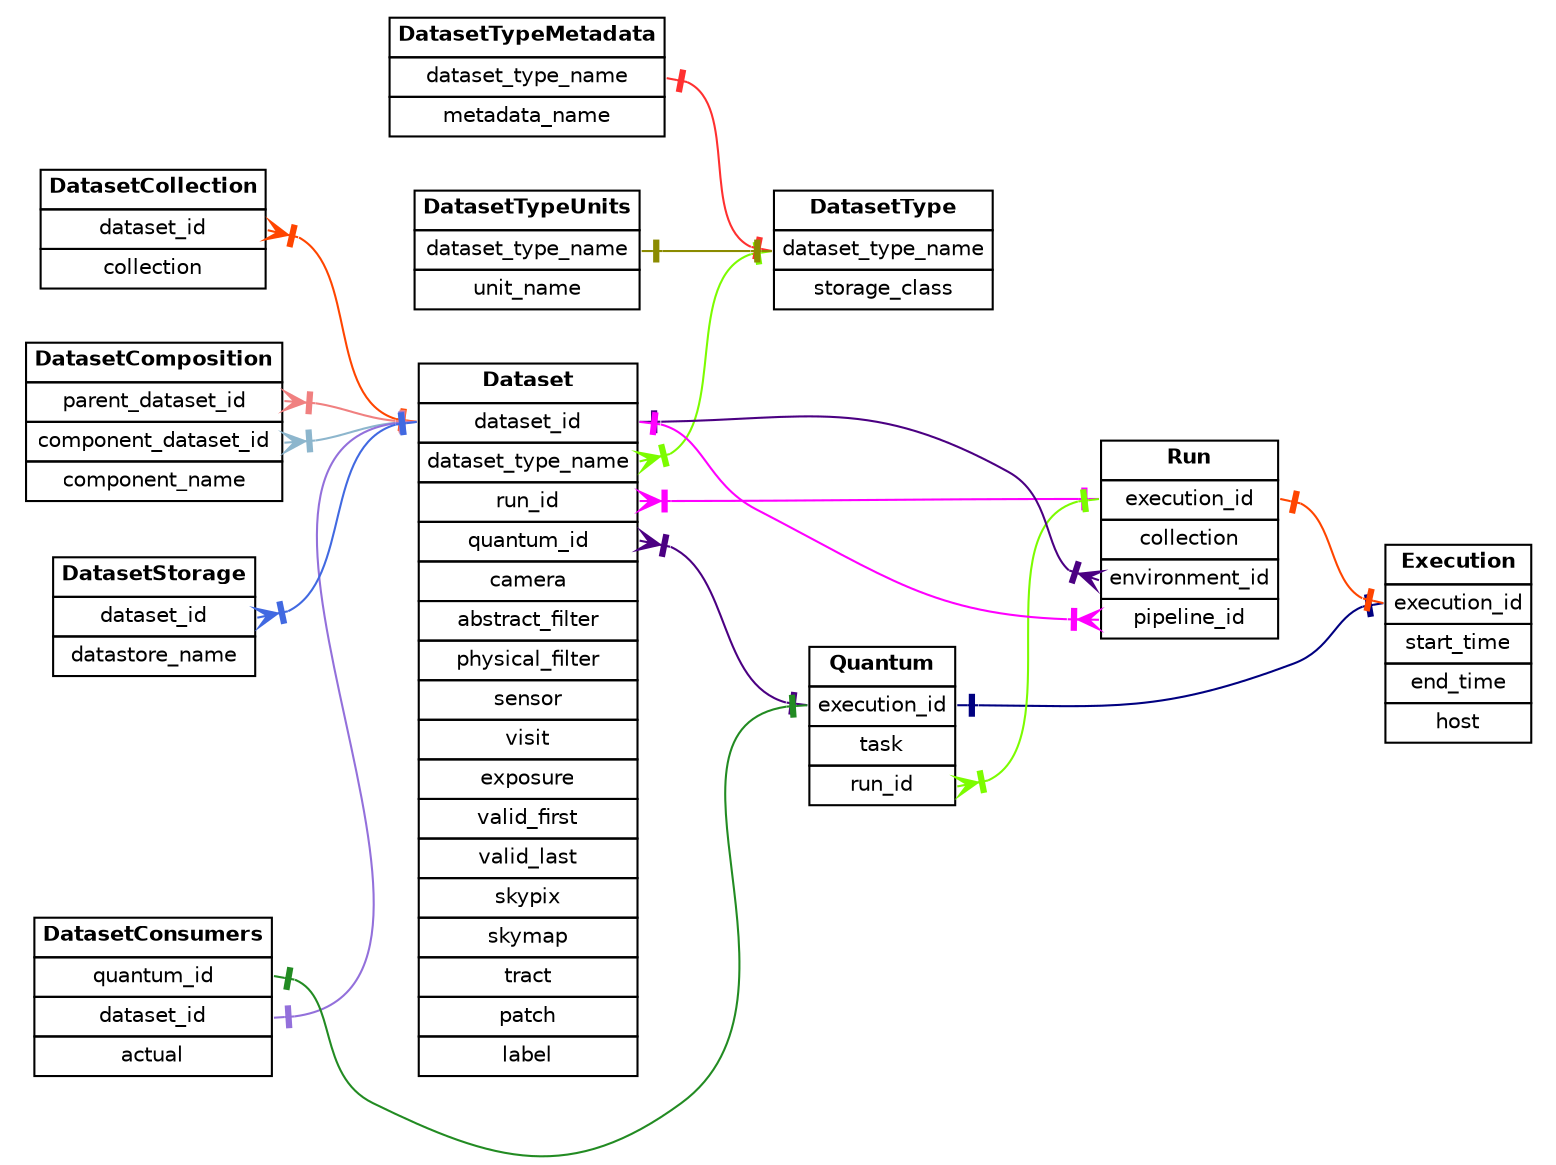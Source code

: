 digraph relationships
{
  node [shape=plaintext fontname=helvetica fontsize=10]
  edge [dir=both]
  rankdir=LR
  concentrate=false
  Dataset
  [label=<
    <table border="0" cellborder="1" cellpadding="3" cellspacing="0">
      <tr><td><b>Dataset</b></td></tr>
      <tr><td port="dataset_id">dataset_id</td></tr>
      <tr><td port="dataset_type_name">dataset_type_name</td></tr>
      <tr><td port="run_id">run_id</td></tr>
      <tr><td port="quantum_id">quantum_id</td></tr>
      <tr><td port="camera">camera</td></tr>
      <tr><td port="abstract_filter">abstract_filter</td></tr>
      <tr><td port="physical_filter">physical_filter</td></tr>
      <tr><td port="sensor">sensor</td></tr>
      <tr><td port="visit">visit</td></tr>
      <tr><td port="exposure">exposure</td></tr>
      <tr><td port="valid_first">valid_first</td></tr>
      <tr><td port="valid_last">valid_last</td></tr>
      <tr><td port="skypix">skypix</td></tr>
      <tr><td port="skymap">skymap</td></tr>
      <tr><td port="tract">tract</td></tr>
      <tr><td port="patch">patch</td></tr>
      <tr><td port="label">label</td></tr>
    </table>
  >];
  DatasetCollection
  [label=<
    <table border="0" cellborder="1" cellpadding="3" cellspacing="0">
      <tr><td><b>DatasetCollection</b></td></tr>
      <tr><td port="dataset_id">dataset_id</td></tr>
      <tr><td port="collection">collection</td></tr>
    </table>
  >];
  DatasetComposition
  [label=<
    <table border="0" cellborder="1" cellpadding="3" cellspacing="0">
      <tr><td><b>DatasetComposition</b></td></tr>
      <tr><td port="parent_dataset_id">parent_dataset_id</td></tr>
      <tr><td port="component_dataset_id">component_dataset_id</td></tr>
      <tr><td port="component_name">component_name</td></tr>
    </table>
  >];
  DatasetConsumers
  [label=<
    <table border="0" cellborder="1" cellpadding="3" cellspacing="0">
      <tr><td><b>DatasetConsumers</b></td></tr>
      <tr><td port="quantum_id">quantum_id</td></tr>
      <tr><td port="dataset_id">dataset_id</td></tr>
      <tr><td port="actual">actual</td></tr>
    </table>
  >];
  DatasetStorage
  [label=<
    <table border="0" cellborder="1" cellpadding="3" cellspacing="0">
      <tr><td><b>DatasetStorage</b></td></tr>
      <tr><td port="dataset_id">dataset_id</td></tr>
      <tr><td port="datastore_name">datastore_name</td></tr>
    </table>
  >];
  DatasetType
  [label=<
    <table border="0" cellborder="1" cellpadding="3" cellspacing="0">
      <tr><td><b>DatasetType</b></td></tr>
      <tr><td port="dataset_type_name">dataset_type_name</td></tr>
      <tr><td port="storage_class">storage_class</td></tr>
    </table>
  >];
  DatasetTypeMetadata
  [label=<
    <table border="0" cellborder="1" cellpadding="3" cellspacing="0">
      <tr><td><b>DatasetTypeMetadata</b></td></tr>
      <tr><td port="dataset_type_name">dataset_type_name</td></tr>
      <tr><td port="metadata_name">metadata_name</td></tr>
    </table>
  >];
  DatasetTypeUnits
  [label=<
    <table border="0" cellborder="1" cellpadding="3" cellspacing="0">
      <tr><td><b>DatasetTypeUnits</b></td></tr>
      <tr><td port="dataset_type_name">dataset_type_name</td></tr>
      <tr><td port="unit_name">unit_name</td></tr>
    </table>
  >];
  Execution
  [label=<
    <table border="0" cellborder="1" cellpadding="3" cellspacing="0">
      <tr><td><b>Execution</b></td></tr>
      <tr><td port="execution_id">execution_id</td></tr>
      <tr><td port="start_time">start_time</td></tr>
      <tr><td port="end_time">end_time</td></tr>
      <tr><td port="host">host</td></tr>
    </table>
  >];
  Quantum
  [label=<
    <table border="0" cellborder="1" cellpadding="3" cellspacing="0">
      <tr><td><b>Quantum</b></td></tr>
      <tr><td port="execution_id">execution_id</td></tr>
      <tr><td port="task">task</td></tr>
      <tr><td port="run_id">run_id</td></tr>
    </table>
  >];
  Run
  [label=<
    <table border="0" cellborder="1" cellpadding="3" cellspacing="0">
      <tr><td><b>Run</b></td></tr>
      <tr><td port="execution_id">execution_id</td></tr>
      <tr><td port="collection">collection</td></tr>
      <tr><td port="environment_id">environment_id</td></tr>
      <tr><td port="pipeline_id">pipeline_id</td></tr>
    </table>
  >];
  Dataset:dataset_type_name -> DatasetType:dataset_type_name [arrowtail=crowtee arrowhead=nonetee color=lawngreen]
  Dataset:quantum_id -> Quantum:execution_id [arrowtail=crowtee arrowhead=nonetee color=indigo]
  Dataset:run_id -> Run:execution_id [arrowtail=crowtee arrowhead=nonetee color=magenta1]
  DatasetCollection:dataset_id -> Dataset:dataset_id [arrowtail=crowtee arrowhead=nonetee color=orangered]
  DatasetComposition:component_dataset_id -> Dataset:dataset_id [arrowtail=crowtee arrowhead=nonetee color=lightskyblue3]
  DatasetComposition:parent_dataset_id -> Dataset:dataset_id [arrowtail=crowtee arrowhead=nonetee color=lightcoral]
  DatasetConsumers:dataset_id -> Dataset:dataset_id [arrowtail=nonetee arrowhead=nonetee color=mediumpurple]
  DatasetConsumers:quantum_id -> Quantum:execution_id [arrowtail=nonetee arrowhead=nonetee color=forestgreen]
  DatasetStorage:dataset_id -> Dataset:dataset_id [arrowtail=crowtee arrowhead=nonetee color=royalblue]
  DatasetTypeMetadata:dataset_type_name -> DatasetType:dataset_type_name [arrowtail=nonetee arrowhead=nonetee color=firebrick1]
  DatasetTypeUnits:dataset_type_name -> DatasetType:dataset_type_name [arrowtail=nonetee arrowhead=nonetee color=yellow4]
  Quantum:execution_id -> Execution:execution_id [arrowtail=nonetee arrowhead=nonetee color=navyblue]
  Quantum:run_id -> Run:execution_id [arrowtail=crowtee arrowhead=nonetee color=lawngreen]
  Run:environment_id -> Dataset:dataset_id [arrowtail=crowtee arrowhead=nonetee color=indigo]
  Run:pipeline_id -> Dataset:dataset_id [arrowtail=crowtee arrowhead=nonetee color=magenta1]
  Run:execution_id -> Execution:execution_id [arrowtail=nonetee arrowhead=nonetee color=orangered]
}
